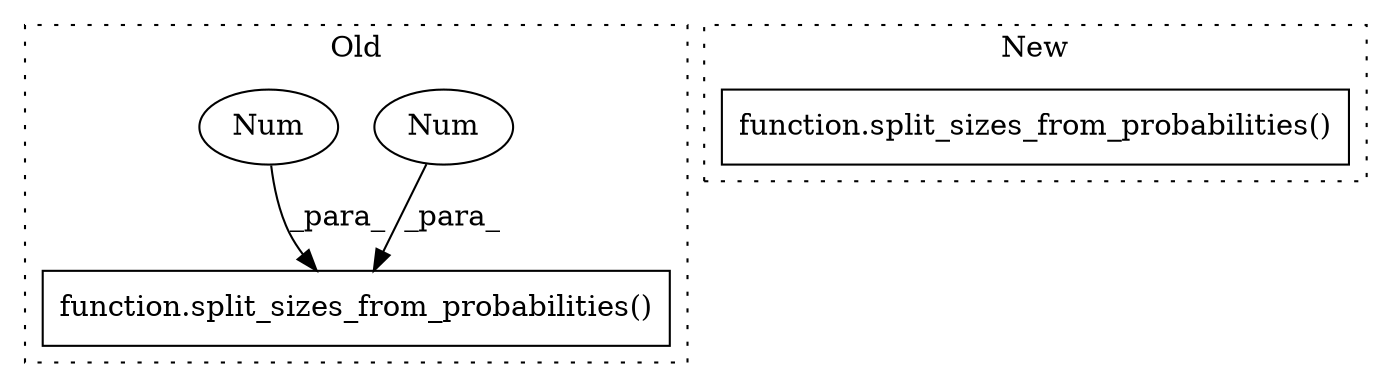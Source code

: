 digraph G {
subgraph cluster0 {
1 [label="function.split_sizes_from_probabilities()" a="75" s="2902,2950" l="31,1" shape="box"];
3 [label="Num" a="76" s="2942" l="3" shape="ellipse"];
4 [label="Num" a="76" s="2947" l="3" shape="ellipse"];
label = "Old";
style="dotted";
}
subgraph cluster1 {
2 [label="function.split_sizes_from_probabilities()" a="75" s="4560,4611" l="44,157" shape="box"];
label = "New";
style="dotted";
}
3 -> 1 [label="_para_"];
4 -> 1 [label="_para_"];
}